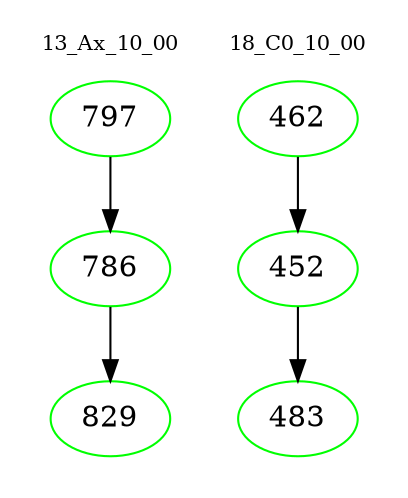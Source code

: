 digraph{
subgraph cluster_0 {
color = white
label = "13_Ax_10_00";
fontsize=10;
T0_797 [label="797", color="green"]
T0_797 -> T0_786 [color="black"]
T0_786 [label="786", color="green"]
T0_786 -> T0_829 [color="black"]
T0_829 [label="829", color="green"]
}
subgraph cluster_1 {
color = white
label = "18_C0_10_00";
fontsize=10;
T1_462 [label="462", color="green"]
T1_462 -> T1_452 [color="black"]
T1_452 [label="452", color="green"]
T1_452 -> T1_483 [color="black"]
T1_483 [label="483", color="green"]
}
}
